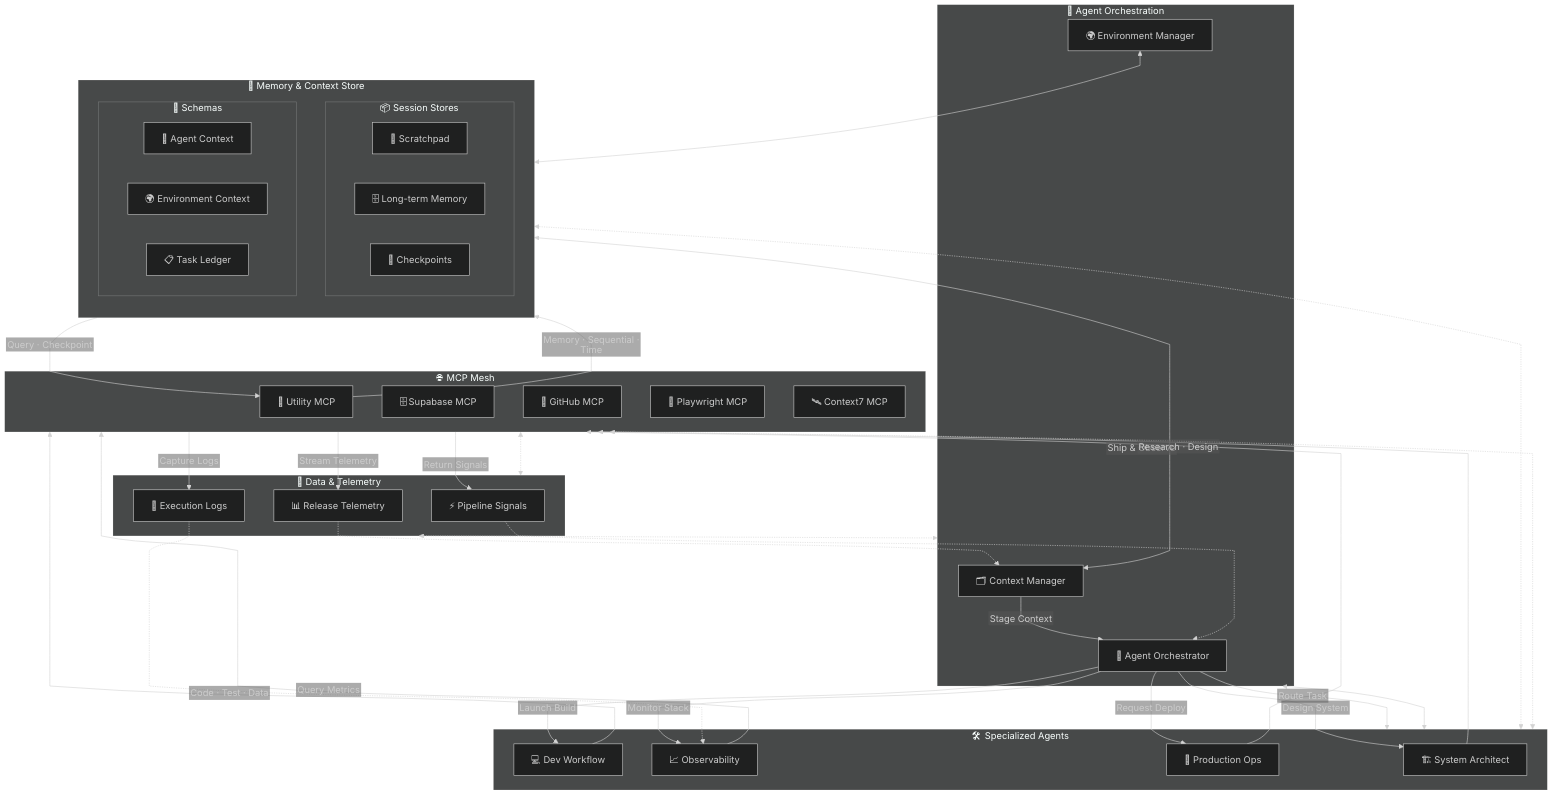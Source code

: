 %%{init: { "theme": "dark", "fontFamily": "Inter", "flowchart": { "htmlLabels": false, "curve": "monotoneX" } }}%%
flowchart TB
    subgraph ORCH["🧠 Agent Orchestration"]
        direction TB
        AO["🤖 Agent Orchestrator"]
        CM["🗂️ Context Manager"]
        EM["🌍 Environment Manager"]
    end

    subgraph AGENTS["🛠️ Specialized Agents"]
        direction LR
        DEV["💻 Dev Workflow"]
        OBS["📈 Observability"]
        OPS["🚀 Production Ops"]
        ARCH["🏗️ System Architect"]
    end

    subgraph MEMORY["🧠 Memory & Context Store"]
        direction TB
        subgraph STORES["📦 Session Stores"]
            direction LR
            SCRATCH["📝 Scratchpad"]
            LTM["🗄️ Long-term Memory"]
            CHKPT["📸 Checkpoints"]
        end
        subgraph SCHEMAS["📐 Schemas"]
            direction LR
            AGENT_CTX["📄 Agent Context"]
            ENV_CTX["🌍 Environment Context"]
            TASK_LED["📋 Task Ledger"]
        end
    end

    subgraph MCP["🌐 MCP Mesh"]
        direction LR
        UT["🧰 Utility MCP"]
        SUP["🗄️ Supabase MCP"]
        GH["📁 GitHub MCP"]
        PW["🧪 Playwright MCP"]
        C7["🛰️ Context7 MCP"]
    end

    subgraph SIGNALS["📡 Data & Telemetry"]
        direction TB
        PIPE["⚡ Pipeline Signals"]
        TELEM["📊 Release Telemetry"]
        LOGS["📜 Execution Logs"]
    end

    %% Orchestration Flow
    CM -- "Stage Context" --> AO
    AO -- "Route Task" --> AGENTS
    
    %% Agent-specific workflows
    AO -- "Launch Build" --> DEV
    AO -- "Monitor Stack" --> OBS
    AO -- "Request Deploy" --> OPS
    AO -- "Design System" --> ARCH

    %% Agent → MCP interactions
    DEV -- "Code · Test · Data" --> MCP
    OBS -- "Query Metrics" --> MCP
    OPS -- "Ship & Observe" --> MCP
    ARCH -- "Research · Design" --> MCP

    %% MCP → Signals feedback
    MCP -- "Return Signals" --> PIPE
    MCP -- "Stream Telemetry" --> TELEM
    MCP -- "Capture Logs" --> LOGS

    %% Signals → Orchestration loop
    PIPE -.-> AO
    TELEM -.-> CM
    LOGS -.-> OBS

    %% Context Management (bidirectional)
    CM <--> MEMORY
    AGENTS <.-> MEMORY
    EM <--> MEMORY

    %% MCP Utility provides memory/sequential/time
    UT -- "Memory · Sequential · Time" --> MEMORY
    MEMORY -- "Query · Checkpoint" --> UT

    %% Container-level relationships
    ORCH <--> AGENTS
    AGENTS <.-> MCP
    MCP <.-> SIGNALS
    SIGNALS <.-> ORCH